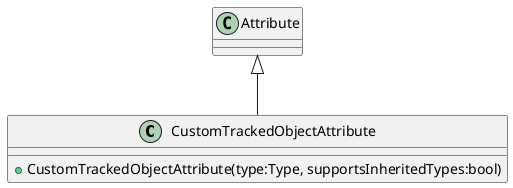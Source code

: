 @startuml
class CustomTrackedObjectAttribute {
    + CustomTrackedObjectAttribute(type:Type, supportsInheritedTypes:bool)
}
Attribute <|-- CustomTrackedObjectAttribute
@enduml
